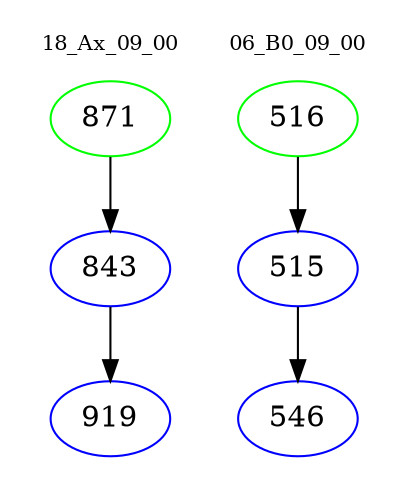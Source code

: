 digraph{
subgraph cluster_0 {
color = white
label = "18_Ax_09_00";
fontsize=10;
T0_871 [label="871", color="green"]
T0_871 -> T0_843 [color="black"]
T0_843 [label="843", color="blue"]
T0_843 -> T0_919 [color="black"]
T0_919 [label="919", color="blue"]
}
subgraph cluster_1 {
color = white
label = "06_B0_09_00";
fontsize=10;
T1_516 [label="516", color="green"]
T1_516 -> T1_515 [color="black"]
T1_515 [label="515", color="blue"]
T1_515 -> T1_546 [color="black"]
T1_546 [label="546", color="blue"]
}
}

